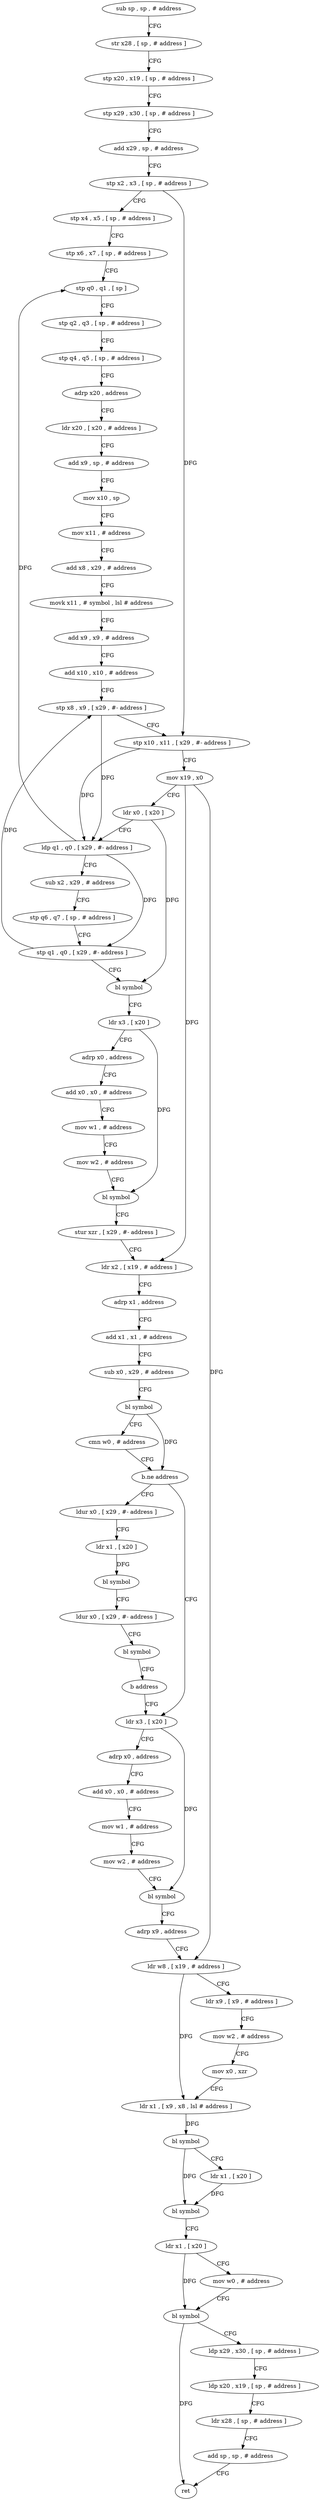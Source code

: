 digraph "func" {
"93920" [label = "sub sp , sp , # address" ]
"93924" [label = "str x28 , [ sp , # address ]" ]
"93928" [label = "stp x20 , x19 , [ sp , # address ]" ]
"93932" [label = "stp x29 , x30 , [ sp , # address ]" ]
"93936" [label = "add x29 , sp , # address" ]
"93940" [label = "stp x2 , x3 , [ sp , # address ]" ]
"93944" [label = "stp x4 , x5 , [ sp , # address ]" ]
"93948" [label = "stp x6 , x7 , [ sp , # address ]" ]
"93952" [label = "stp q0 , q1 , [ sp ]" ]
"93956" [label = "stp q2 , q3 , [ sp , # address ]" ]
"93960" [label = "stp q4 , q5 , [ sp , # address ]" ]
"93964" [label = "adrp x20 , address" ]
"93968" [label = "ldr x20 , [ x20 , # address ]" ]
"93972" [label = "add x9 , sp , # address" ]
"93976" [label = "mov x10 , sp" ]
"93980" [label = "mov x11 , # address" ]
"93984" [label = "add x8 , x29 , # address" ]
"93988" [label = "movk x11 , # symbol , lsl # address" ]
"93992" [label = "add x9 , x9 , # address" ]
"93996" [label = "add x10 , x10 , # address" ]
"94000" [label = "stp x8 , x9 , [ x29 , #- address ]" ]
"94004" [label = "stp x10 , x11 , [ x29 , #- address ]" ]
"94008" [label = "mov x19 , x0" ]
"94012" [label = "ldr x0 , [ x20 ]" ]
"94016" [label = "ldp q1 , q0 , [ x29 , #- address ]" ]
"94020" [label = "sub x2 , x29 , # address" ]
"94024" [label = "stp q6 , q7 , [ sp , # address ]" ]
"94028" [label = "stp q1 , q0 , [ x29 , #- address ]" ]
"94032" [label = "bl symbol" ]
"94036" [label = "ldr x3 , [ x20 ]" ]
"94040" [label = "adrp x0 , address" ]
"94044" [label = "add x0 , x0 , # address" ]
"94048" [label = "mov w1 , # address" ]
"94052" [label = "mov w2 , # address" ]
"94056" [label = "bl symbol" ]
"94060" [label = "stur xzr , [ x29 , #- address ]" ]
"94064" [label = "ldr x2 , [ x19 , # address ]" ]
"94068" [label = "adrp x1 , address" ]
"94072" [label = "add x1 , x1 , # address" ]
"94076" [label = "sub x0 , x29 , # address" ]
"94080" [label = "bl symbol" ]
"94084" [label = "cmn w0 , # address" ]
"94088" [label = "b.ne address" ]
"94184" [label = "ldur x0 , [ x29 , #- address ]" ]
"94092" [label = "ldr x3 , [ x20 ]" ]
"94188" [label = "ldr x1 , [ x20 ]" ]
"94192" [label = "bl symbol" ]
"94196" [label = "ldur x0 , [ x29 , #- address ]" ]
"94200" [label = "bl symbol" ]
"94204" [label = "b address" ]
"94096" [label = "adrp x0 , address" ]
"94100" [label = "add x0 , x0 , # address" ]
"94104" [label = "mov w1 , # address" ]
"94108" [label = "mov w2 , # address" ]
"94112" [label = "bl symbol" ]
"94116" [label = "adrp x9 , address" ]
"94120" [label = "ldr w8 , [ x19 , # address ]" ]
"94124" [label = "ldr x9 , [ x9 , # address ]" ]
"94128" [label = "mov w2 , # address" ]
"94132" [label = "mov x0 , xzr" ]
"94136" [label = "ldr x1 , [ x9 , x8 , lsl # address ]" ]
"94140" [label = "bl symbol" ]
"94144" [label = "ldr x1 , [ x20 ]" ]
"94148" [label = "bl symbol" ]
"94152" [label = "ldr x1 , [ x20 ]" ]
"94156" [label = "mov w0 , # address" ]
"94160" [label = "bl symbol" ]
"94164" [label = "ldp x29 , x30 , [ sp , # address ]" ]
"94168" [label = "ldp x20 , x19 , [ sp , # address ]" ]
"94172" [label = "ldr x28 , [ sp , # address ]" ]
"94176" [label = "add sp , sp , # address" ]
"94180" [label = "ret" ]
"93920" -> "93924" [ label = "CFG" ]
"93924" -> "93928" [ label = "CFG" ]
"93928" -> "93932" [ label = "CFG" ]
"93932" -> "93936" [ label = "CFG" ]
"93936" -> "93940" [ label = "CFG" ]
"93940" -> "93944" [ label = "CFG" ]
"93940" -> "94004" [ label = "DFG" ]
"93944" -> "93948" [ label = "CFG" ]
"93948" -> "93952" [ label = "CFG" ]
"93952" -> "93956" [ label = "CFG" ]
"93956" -> "93960" [ label = "CFG" ]
"93960" -> "93964" [ label = "CFG" ]
"93964" -> "93968" [ label = "CFG" ]
"93968" -> "93972" [ label = "CFG" ]
"93972" -> "93976" [ label = "CFG" ]
"93976" -> "93980" [ label = "CFG" ]
"93980" -> "93984" [ label = "CFG" ]
"93984" -> "93988" [ label = "CFG" ]
"93988" -> "93992" [ label = "CFG" ]
"93992" -> "93996" [ label = "CFG" ]
"93996" -> "94000" [ label = "CFG" ]
"94000" -> "94004" [ label = "CFG" ]
"94000" -> "94016" [ label = "DFG" ]
"94004" -> "94008" [ label = "CFG" ]
"94004" -> "94016" [ label = "DFG" ]
"94008" -> "94012" [ label = "CFG" ]
"94008" -> "94064" [ label = "DFG" ]
"94008" -> "94120" [ label = "DFG" ]
"94012" -> "94016" [ label = "CFG" ]
"94012" -> "94032" [ label = "DFG" ]
"94016" -> "94020" [ label = "CFG" ]
"94016" -> "93952" [ label = "DFG" ]
"94016" -> "94028" [ label = "DFG" ]
"94020" -> "94024" [ label = "CFG" ]
"94024" -> "94028" [ label = "CFG" ]
"94028" -> "94032" [ label = "CFG" ]
"94028" -> "94000" [ label = "DFG" ]
"94032" -> "94036" [ label = "CFG" ]
"94036" -> "94040" [ label = "CFG" ]
"94036" -> "94056" [ label = "DFG" ]
"94040" -> "94044" [ label = "CFG" ]
"94044" -> "94048" [ label = "CFG" ]
"94048" -> "94052" [ label = "CFG" ]
"94052" -> "94056" [ label = "CFG" ]
"94056" -> "94060" [ label = "CFG" ]
"94060" -> "94064" [ label = "CFG" ]
"94064" -> "94068" [ label = "CFG" ]
"94068" -> "94072" [ label = "CFG" ]
"94072" -> "94076" [ label = "CFG" ]
"94076" -> "94080" [ label = "CFG" ]
"94080" -> "94084" [ label = "CFG" ]
"94080" -> "94088" [ label = "DFG" ]
"94084" -> "94088" [ label = "CFG" ]
"94088" -> "94184" [ label = "CFG" ]
"94088" -> "94092" [ label = "CFG" ]
"94184" -> "94188" [ label = "CFG" ]
"94092" -> "94096" [ label = "CFG" ]
"94092" -> "94112" [ label = "DFG" ]
"94188" -> "94192" [ label = "DFG" ]
"94192" -> "94196" [ label = "CFG" ]
"94196" -> "94200" [ label = "CFG" ]
"94200" -> "94204" [ label = "CFG" ]
"94204" -> "94092" [ label = "CFG" ]
"94096" -> "94100" [ label = "CFG" ]
"94100" -> "94104" [ label = "CFG" ]
"94104" -> "94108" [ label = "CFG" ]
"94108" -> "94112" [ label = "CFG" ]
"94112" -> "94116" [ label = "CFG" ]
"94116" -> "94120" [ label = "CFG" ]
"94120" -> "94124" [ label = "CFG" ]
"94120" -> "94136" [ label = "DFG" ]
"94124" -> "94128" [ label = "CFG" ]
"94128" -> "94132" [ label = "CFG" ]
"94132" -> "94136" [ label = "CFG" ]
"94136" -> "94140" [ label = "DFG" ]
"94140" -> "94144" [ label = "CFG" ]
"94140" -> "94148" [ label = "DFG" ]
"94144" -> "94148" [ label = "DFG" ]
"94148" -> "94152" [ label = "CFG" ]
"94152" -> "94156" [ label = "CFG" ]
"94152" -> "94160" [ label = "DFG" ]
"94156" -> "94160" [ label = "CFG" ]
"94160" -> "94164" [ label = "CFG" ]
"94160" -> "94180" [ label = "DFG" ]
"94164" -> "94168" [ label = "CFG" ]
"94168" -> "94172" [ label = "CFG" ]
"94172" -> "94176" [ label = "CFG" ]
"94176" -> "94180" [ label = "CFG" ]
}
